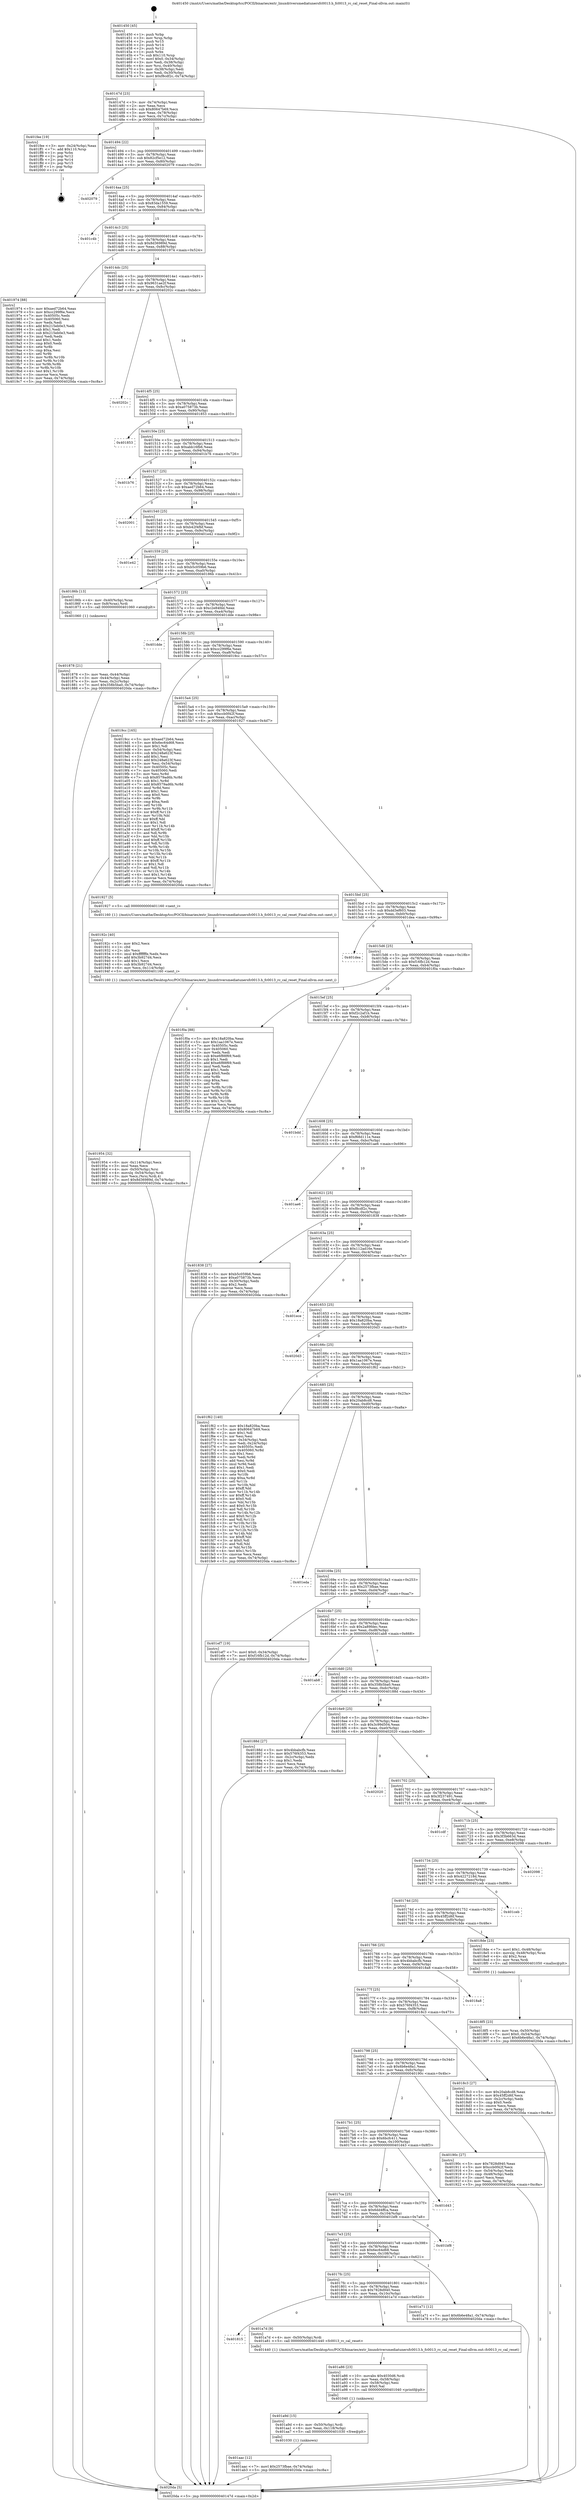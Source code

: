 digraph "0x401450" {
  label = "0x401450 (/mnt/c/Users/mathe/Desktop/tcc/POCII/binaries/extr_linuxdriversmediatunersfc0013.h_fc0013_rc_cal_reset_Final-ollvm.out::main(0))"
  labelloc = "t"
  node[shape=record]

  Entry [label="",width=0.3,height=0.3,shape=circle,fillcolor=black,style=filled]
  "0x40147d" [label="{
     0x40147d [23]\l
     | [instrs]\l
     &nbsp;&nbsp;0x40147d \<+3\>: mov -0x74(%rbp),%eax\l
     &nbsp;&nbsp;0x401480 \<+2\>: mov %eax,%ecx\l
     &nbsp;&nbsp;0x401482 \<+6\>: sub $0x80647b69,%ecx\l
     &nbsp;&nbsp;0x401488 \<+3\>: mov %eax,-0x78(%rbp)\l
     &nbsp;&nbsp;0x40148b \<+3\>: mov %ecx,-0x7c(%rbp)\l
     &nbsp;&nbsp;0x40148e \<+6\>: je 0000000000401fee \<main+0xb9e\>\l
  }"]
  "0x401fee" [label="{
     0x401fee [19]\l
     | [instrs]\l
     &nbsp;&nbsp;0x401fee \<+3\>: mov -0x24(%rbp),%eax\l
     &nbsp;&nbsp;0x401ff1 \<+7\>: add $0x110,%rsp\l
     &nbsp;&nbsp;0x401ff8 \<+1\>: pop %rbx\l
     &nbsp;&nbsp;0x401ff9 \<+2\>: pop %r12\l
     &nbsp;&nbsp;0x401ffb \<+2\>: pop %r14\l
     &nbsp;&nbsp;0x401ffd \<+2\>: pop %r15\l
     &nbsp;&nbsp;0x401fff \<+1\>: pop %rbp\l
     &nbsp;&nbsp;0x402000 \<+1\>: ret\l
  }"]
  "0x401494" [label="{
     0x401494 [22]\l
     | [instrs]\l
     &nbsp;&nbsp;0x401494 \<+5\>: jmp 0000000000401499 \<main+0x49\>\l
     &nbsp;&nbsp;0x401499 \<+3\>: mov -0x78(%rbp),%eax\l
     &nbsp;&nbsp;0x40149c \<+5\>: sub $0x82cf5e12,%eax\l
     &nbsp;&nbsp;0x4014a1 \<+3\>: mov %eax,-0x80(%rbp)\l
     &nbsp;&nbsp;0x4014a4 \<+6\>: je 0000000000402079 \<main+0xc29\>\l
  }"]
  Exit [label="",width=0.3,height=0.3,shape=circle,fillcolor=black,style=filled,peripheries=2]
  "0x402079" [label="{
     0x402079\l
  }", style=dashed]
  "0x4014aa" [label="{
     0x4014aa [25]\l
     | [instrs]\l
     &nbsp;&nbsp;0x4014aa \<+5\>: jmp 00000000004014af \<main+0x5f\>\l
     &nbsp;&nbsp;0x4014af \<+3\>: mov -0x78(%rbp),%eax\l
     &nbsp;&nbsp;0x4014b2 \<+5\>: sub $0x83da1559,%eax\l
     &nbsp;&nbsp;0x4014b7 \<+6\>: mov %eax,-0x84(%rbp)\l
     &nbsp;&nbsp;0x4014bd \<+6\>: je 0000000000401c4b \<main+0x7fb\>\l
  }"]
  "0x401aac" [label="{
     0x401aac [12]\l
     | [instrs]\l
     &nbsp;&nbsp;0x401aac \<+7\>: movl $0x2573fbae,-0x74(%rbp)\l
     &nbsp;&nbsp;0x401ab3 \<+5\>: jmp 00000000004020da \<main+0xc8a\>\l
  }"]
  "0x401c4b" [label="{
     0x401c4b\l
  }", style=dashed]
  "0x4014c3" [label="{
     0x4014c3 [25]\l
     | [instrs]\l
     &nbsp;&nbsp;0x4014c3 \<+5\>: jmp 00000000004014c8 \<main+0x78\>\l
     &nbsp;&nbsp;0x4014c8 \<+3\>: mov -0x78(%rbp),%eax\l
     &nbsp;&nbsp;0x4014cb \<+5\>: sub $0x8d36989d,%eax\l
     &nbsp;&nbsp;0x4014d0 \<+6\>: mov %eax,-0x88(%rbp)\l
     &nbsp;&nbsp;0x4014d6 \<+6\>: je 0000000000401974 \<main+0x524\>\l
  }"]
  "0x401a9d" [label="{
     0x401a9d [15]\l
     | [instrs]\l
     &nbsp;&nbsp;0x401a9d \<+4\>: mov -0x50(%rbp),%rdi\l
     &nbsp;&nbsp;0x401aa1 \<+6\>: mov %eax,-0x118(%rbp)\l
     &nbsp;&nbsp;0x401aa7 \<+5\>: call 0000000000401030 \<free@plt\>\l
     | [calls]\l
     &nbsp;&nbsp;0x401030 \{1\} (unknown)\l
  }"]
  "0x401974" [label="{
     0x401974 [88]\l
     | [instrs]\l
     &nbsp;&nbsp;0x401974 \<+5\>: mov $0xaed72b64,%eax\l
     &nbsp;&nbsp;0x401979 \<+5\>: mov $0xcc299f6e,%ecx\l
     &nbsp;&nbsp;0x40197e \<+7\>: mov 0x40505c,%edx\l
     &nbsp;&nbsp;0x401985 \<+7\>: mov 0x405060,%esi\l
     &nbsp;&nbsp;0x40198c \<+2\>: mov %edx,%edi\l
     &nbsp;&nbsp;0x40198e \<+6\>: add $0x215eb0e3,%edi\l
     &nbsp;&nbsp;0x401994 \<+3\>: sub $0x1,%edi\l
     &nbsp;&nbsp;0x401997 \<+6\>: sub $0x215eb0e3,%edi\l
     &nbsp;&nbsp;0x40199d \<+3\>: imul %edi,%edx\l
     &nbsp;&nbsp;0x4019a0 \<+3\>: and $0x1,%edx\l
     &nbsp;&nbsp;0x4019a3 \<+3\>: cmp $0x0,%edx\l
     &nbsp;&nbsp;0x4019a6 \<+4\>: sete %r8b\l
     &nbsp;&nbsp;0x4019aa \<+3\>: cmp $0xa,%esi\l
     &nbsp;&nbsp;0x4019ad \<+4\>: setl %r9b\l
     &nbsp;&nbsp;0x4019b1 \<+3\>: mov %r8b,%r10b\l
     &nbsp;&nbsp;0x4019b4 \<+3\>: and %r9b,%r10b\l
     &nbsp;&nbsp;0x4019b7 \<+3\>: xor %r9b,%r8b\l
     &nbsp;&nbsp;0x4019ba \<+3\>: or %r8b,%r10b\l
     &nbsp;&nbsp;0x4019bd \<+4\>: test $0x1,%r10b\l
     &nbsp;&nbsp;0x4019c1 \<+3\>: cmovne %ecx,%eax\l
     &nbsp;&nbsp;0x4019c4 \<+3\>: mov %eax,-0x74(%rbp)\l
     &nbsp;&nbsp;0x4019c7 \<+5\>: jmp 00000000004020da \<main+0xc8a\>\l
  }"]
  "0x4014dc" [label="{
     0x4014dc [25]\l
     | [instrs]\l
     &nbsp;&nbsp;0x4014dc \<+5\>: jmp 00000000004014e1 \<main+0x91\>\l
     &nbsp;&nbsp;0x4014e1 \<+3\>: mov -0x78(%rbp),%eax\l
     &nbsp;&nbsp;0x4014e4 \<+5\>: sub $0x9631ae2f,%eax\l
     &nbsp;&nbsp;0x4014e9 \<+6\>: mov %eax,-0x8c(%rbp)\l
     &nbsp;&nbsp;0x4014ef \<+6\>: je 000000000040202c \<main+0xbdc\>\l
  }"]
  "0x401a86" [label="{
     0x401a86 [23]\l
     | [instrs]\l
     &nbsp;&nbsp;0x401a86 \<+10\>: movabs $0x4030d6,%rdi\l
     &nbsp;&nbsp;0x401a90 \<+3\>: mov %eax,-0x58(%rbp)\l
     &nbsp;&nbsp;0x401a93 \<+3\>: mov -0x58(%rbp),%esi\l
     &nbsp;&nbsp;0x401a96 \<+2\>: mov $0x0,%al\l
     &nbsp;&nbsp;0x401a98 \<+5\>: call 0000000000401040 \<printf@plt\>\l
     | [calls]\l
     &nbsp;&nbsp;0x401040 \{1\} (unknown)\l
  }"]
  "0x40202c" [label="{
     0x40202c\l
  }", style=dashed]
  "0x4014f5" [label="{
     0x4014f5 [25]\l
     | [instrs]\l
     &nbsp;&nbsp;0x4014f5 \<+5\>: jmp 00000000004014fa \<main+0xaa\>\l
     &nbsp;&nbsp;0x4014fa \<+3\>: mov -0x78(%rbp),%eax\l
     &nbsp;&nbsp;0x4014fd \<+5\>: sub $0xa075873b,%eax\l
     &nbsp;&nbsp;0x401502 \<+6\>: mov %eax,-0x90(%rbp)\l
     &nbsp;&nbsp;0x401508 \<+6\>: je 0000000000401853 \<main+0x403\>\l
  }"]
  "0x401815" [label="{
     0x401815\l
  }", style=dashed]
  "0x401853" [label="{
     0x401853\l
  }", style=dashed]
  "0x40150e" [label="{
     0x40150e [25]\l
     | [instrs]\l
     &nbsp;&nbsp;0x40150e \<+5\>: jmp 0000000000401513 \<main+0xc3\>\l
     &nbsp;&nbsp;0x401513 \<+3\>: mov -0x78(%rbp),%eax\l
     &nbsp;&nbsp;0x401516 \<+5\>: sub $0xabb16fb6,%eax\l
     &nbsp;&nbsp;0x40151b \<+6\>: mov %eax,-0x94(%rbp)\l
     &nbsp;&nbsp;0x401521 \<+6\>: je 0000000000401b76 \<main+0x726\>\l
  }"]
  "0x401a7d" [label="{
     0x401a7d [9]\l
     | [instrs]\l
     &nbsp;&nbsp;0x401a7d \<+4\>: mov -0x50(%rbp),%rdi\l
     &nbsp;&nbsp;0x401a81 \<+5\>: call 0000000000401440 \<fc0013_rc_cal_reset\>\l
     | [calls]\l
     &nbsp;&nbsp;0x401440 \{1\} (/mnt/c/Users/mathe/Desktop/tcc/POCII/binaries/extr_linuxdriversmediatunersfc0013.h_fc0013_rc_cal_reset_Final-ollvm.out::fc0013_rc_cal_reset)\l
  }"]
  "0x401b76" [label="{
     0x401b76\l
  }", style=dashed]
  "0x401527" [label="{
     0x401527 [25]\l
     | [instrs]\l
     &nbsp;&nbsp;0x401527 \<+5\>: jmp 000000000040152c \<main+0xdc\>\l
     &nbsp;&nbsp;0x40152c \<+3\>: mov -0x78(%rbp),%eax\l
     &nbsp;&nbsp;0x40152f \<+5\>: sub $0xaed72b64,%eax\l
     &nbsp;&nbsp;0x401534 \<+6\>: mov %eax,-0x98(%rbp)\l
     &nbsp;&nbsp;0x40153a \<+6\>: je 0000000000402001 \<main+0xbb1\>\l
  }"]
  "0x4017fc" [label="{
     0x4017fc [25]\l
     | [instrs]\l
     &nbsp;&nbsp;0x4017fc \<+5\>: jmp 0000000000401801 \<main+0x3b1\>\l
     &nbsp;&nbsp;0x401801 \<+3\>: mov -0x78(%rbp),%eax\l
     &nbsp;&nbsp;0x401804 \<+5\>: sub $0x7828d940,%eax\l
     &nbsp;&nbsp;0x401809 \<+6\>: mov %eax,-0x10c(%rbp)\l
     &nbsp;&nbsp;0x40180f \<+6\>: je 0000000000401a7d \<main+0x62d\>\l
  }"]
  "0x402001" [label="{
     0x402001\l
  }", style=dashed]
  "0x401540" [label="{
     0x401540 [25]\l
     | [instrs]\l
     &nbsp;&nbsp;0x401540 \<+5\>: jmp 0000000000401545 \<main+0xf5\>\l
     &nbsp;&nbsp;0x401545 \<+3\>: mov -0x78(%rbp),%eax\l
     &nbsp;&nbsp;0x401548 \<+5\>: sub $0xb42f4fbf,%eax\l
     &nbsp;&nbsp;0x40154d \<+6\>: mov %eax,-0x9c(%rbp)\l
     &nbsp;&nbsp;0x401553 \<+6\>: je 0000000000401e42 \<main+0x9f2\>\l
  }"]
  "0x401a71" [label="{
     0x401a71 [12]\l
     | [instrs]\l
     &nbsp;&nbsp;0x401a71 \<+7\>: movl $0x6b6e48a1,-0x74(%rbp)\l
     &nbsp;&nbsp;0x401a78 \<+5\>: jmp 00000000004020da \<main+0xc8a\>\l
  }"]
  "0x401e42" [label="{
     0x401e42\l
  }", style=dashed]
  "0x401559" [label="{
     0x401559 [25]\l
     | [instrs]\l
     &nbsp;&nbsp;0x401559 \<+5\>: jmp 000000000040155e \<main+0x10e\>\l
     &nbsp;&nbsp;0x40155e \<+3\>: mov -0x78(%rbp),%eax\l
     &nbsp;&nbsp;0x401561 \<+5\>: sub $0xb5c059b6,%eax\l
     &nbsp;&nbsp;0x401566 \<+6\>: mov %eax,-0xa0(%rbp)\l
     &nbsp;&nbsp;0x40156c \<+6\>: je 000000000040186b \<main+0x41b\>\l
  }"]
  "0x4017e3" [label="{
     0x4017e3 [25]\l
     | [instrs]\l
     &nbsp;&nbsp;0x4017e3 \<+5\>: jmp 00000000004017e8 \<main+0x398\>\l
     &nbsp;&nbsp;0x4017e8 \<+3\>: mov -0x78(%rbp),%eax\l
     &nbsp;&nbsp;0x4017eb \<+5\>: sub $0x6ec64d68,%eax\l
     &nbsp;&nbsp;0x4017f0 \<+6\>: mov %eax,-0x108(%rbp)\l
     &nbsp;&nbsp;0x4017f6 \<+6\>: je 0000000000401a71 \<main+0x621\>\l
  }"]
  "0x40186b" [label="{
     0x40186b [13]\l
     | [instrs]\l
     &nbsp;&nbsp;0x40186b \<+4\>: mov -0x40(%rbp),%rax\l
     &nbsp;&nbsp;0x40186f \<+4\>: mov 0x8(%rax),%rdi\l
     &nbsp;&nbsp;0x401873 \<+5\>: call 0000000000401060 \<atoi@plt\>\l
     | [calls]\l
     &nbsp;&nbsp;0x401060 \{1\} (unknown)\l
  }"]
  "0x401572" [label="{
     0x401572 [25]\l
     | [instrs]\l
     &nbsp;&nbsp;0x401572 \<+5\>: jmp 0000000000401577 \<main+0x127\>\l
     &nbsp;&nbsp;0x401577 \<+3\>: mov -0x78(%rbp),%eax\l
     &nbsp;&nbsp;0x40157a \<+5\>: sub $0xc2e84fdd,%eax\l
     &nbsp;&nbsp;0x40157f \<+6\>: mov %eax,-0xa4(%rbp)\l
     &nbsp;&nbsp;0x401585 \<+6\>: je 0000000000401dde \<main+0x98e\>\l
  }"]
  "0x401bf8" [label="{
     0x401bf8\l
  }", style=dashed]
  "0x401dde" [label="{
     0x401dde\l
  }", style=dashed]
  "0x40158b" [label="{
     0x40158b [25]\l
     | [instrs]\l
     &nbsp;&nbsp;0x40158b \<+5\>: jmp 0000000000401590 \<main+0x140\>\l
     &nbsp;&nbsp;0x401590 \<+3\>: mov -0x78(%rbp),%eax\l
     &nbsp;&nbsp;0x401593 \<+5\>: sub $0xcc299f6e,%eax\l
     &nbsp;&nbsp;0x401598 \<+6\>: mov %eax,-0xa8(%rbp)\l
     &nbsp;&nbsp;0x40159e \<+6\>: je 00000000004019cc \<main+0x57c\>\l
  }"]
  "0x4017ca" [label="{
     0x4017ca [25]\l
     | [instrs]\l
     &nbsp;&nbsp;0x4017ca \<+5\>: jmp 00000000004017cf \<main+0x37f\>\l
     &nbsp;&nbsp;0x4017cf \<+3\>: mov -0x78(%rbp),%eax\l
     &nbsp;&nbsp;0x4017d2 \<+5\>: sub $0x6dd4ffca,%eax\l
     &nbsp;&nbsp;0x4017d7 \<+6\>: mov %eax,-0x104(%rbp)\l
     &nbsp;&nbsp;0x4017dd \<+6\>: je 0000000000401bf8 \<main+0x7a8\>\l
  }"]
  "0x4019cc" [label="{
     0x4019cc [165]\l
     | [instrs]\l
     &nbsp;&nbsp;0x4019cc \<+5\>: mov $0xaed72b64,%eax\l
     &nbsp;&nbsp;0x4019d1 \<+5\>: mov $0x6ec64d68,%ecx\l
     &nbsp;&nbsp;0x4019d6 \<+2\>: mov $0x1,%dl\l
     &nbsp;&nbsp;0x4019d8 \<+3\>: mov -0x54(%rbp),%esi\l
     &nbsp;&nbsp;0x4019db \<+6\>: sub $0x248a623f,%esi\l
     &nbsp;&nbsp;0x4019e1 \<+3\>: add $0x1,%esi\l
     &nbsp;&nbsp;0x4019e4 \<+6\>: add $0x248a623f,%esi\l
     &nbsp;&nbsp;0x4019ea \<+3\>: mov %esi,-0x54(%rbp)\l
     &nbsp;&nbsp;0x4019ed \<+7\>: mov 0x40505c,%esi\l
     &nbsp;&nbsp;0x4019f4 \<+7\>: mov 0x405060,%edi\l
     &nbsp;&nbsp;0x4019fb \<+3\>: mov %esi,%r8d\l
     &nbsp;&nbsp;0x4019fe \<+7\>: sub $0x8579ad6b,%r8d\l
     &nbsp;&nbsp;0x401a05 \<+4\>: sub $0x1,%r8d\l
     &nbsp;&nbsp;0x401a09 \<+7\>: add $0x8579ad6b,%r8d\l
     &nbsp;&nbsp;0x401a10 \<+4\>: imul %r8d,%esi\l
     &nbsp;&nbsp;0x401a14 \<+3\>: and $0x1,%esi\l
     &nbsp;&nbsp;0x401a17 \<+3\>: cmp $0x0,%esi\l
     &nbsp;&nbsp;0x401a1a \<+4\>: sete %r9b\l
     &nbsp;&nbsp;0x401a1e \<+3\>: cmp $0xa,%edi\l
     &nbsp;&nbsp;0x401a21 \<+4\>: setl %r10b\l
     &nbsp;&nbsp;0x401a25 \<+3\>: mov %r9b,%r11b\l
     &nbsp;&nbsp;0x401a28 \<+4\>: xor $0xff,%r11b\l
     &nbsp;&nbsp;0x401a2c \<+3\>: mov %r10b,%bl\l
     &nbsp;&nbsp;0x401a2f \<+3\>: xor $0xff,%bl\l
     &nbsp;&nbsp;0x401a32 \<+3\>: xor $0x1,%dl\l
     &nbsp;&nbsp;0x401a35 \<+3\>: mov %r11b,%r14b\l
     &nbsp;&nbsp;0x401a38 \<+4\>: and $0xff,%r14b\l
     &nbsp;&nbsp;0x401a3c \<+3\>: and %dl,%r9b\l
     &nbsp;&nbsp;0x401a3f \<+3\>: mov %bl,%r15b\l
     &nbsp;&nbsp;0x401a42 \<+4\>: and $0xff,%r15b\l
     &nbsp;&nbsp;0x401a46 \<+3\>: and %dl,%r10b\l
     &nbsp;&nbsp;0x401a49 \<+3\>: or %r9b,%r14b\l
     &nbsp;&nbsp;0x401a4c \<+3\>: or %r10b,%r15b\l
     &nbsp;&nbsp;0x401a4f \<+3\>: xor %r15b,%r14b\l
     &nbsp;&nbsp;0x401a52 \<+3\>: or %bl,%r11b\l
     &nbsp;&nbsp;0x401a55 \<+4\>: xor $0xff,%r11b\l
     &nbsp;&nbsp;0x401a59 \<+3\>: or $0x1,%dl\l
     &nbsp;&nbsp;0x401a5c \<+3\>: and %dl,%r11b\l
     &nbsp;&nbsp;0x401a5f \<+3\>: or %r11b,%r14b\l
     &nbsp;&nbsp;0x401a62 \<+4\>: test $0x1,%r14b\l
     &nbsp;&nbsp;0x401a66 \<+3\>: cmovne %ecx,%eax\l
     &nbsp;&nbsp;0x401a69 \<+3\>: mov %eax,-0x74(%rbp)\l
     &nbsp;&nbsp;0x401a6c \<+5\>: jmp 00000000004020da \<main+0xc8a\>\l
  }"]
  "0x4015a4" [label="{
     0x4015a4 [25]\l
     | [instrs]\l
     &nbsp;&nbsp;0x4015a4 \<+5\>: jmp 00000000004015a9 \<main+0x159\>\l
     &nbsp;&nbsp;0x4015a9 \<+3\>: mov -0x78(%rbp),%eax\l
     &nbsp;&nbsp;0x4015ac \<+5\>: sub $0xccb0f42f,%eax\l
     &nbsp;&nbsp;0x4015b1 \<+6\>: mov %eax,-0xac(%rbp)\l
     &nbsp;&nbsp;0x4015b7 \<+6\>: je 0000000000401927 \<main+0x4d7\>\l
  }"]
  "0x401d43" [label="{
     0x401d43\l
  }", style=dashed]
  "0x401927" [label="{
     0x401927 [5]\l
     | [instrs]\l
     &nbsp;&nbsp;0x401927 \<+5\>: call 0000000000401160 \<next_i\>\l
     | [calls]\l
     &nbsp;&nbsp;0x401160 \{1\} (/mnt/c/Users/mathe/Desktop/tcc/POCII/binaries/extr_linuxdriversmediatunersfc0013.h_fc0013_rc_cal_reset_Final-ollvm.out::next_i)\l
  }"]
  "0x4015bd" [label="{
     0x4015bd [25]\l
     | [instrs]\l
     &nbsp;&nbsp;0x4015bd \<+5\>: jmp 00000000004015c2 \<main+0x172\>\l
     &nbsp;&nbsp;0x4015c2 \<+3\>: mov -0x78(%rbp),%eax\l
     &nbsp;&nbsp;0x4015c5 \<+5\>: sub $0xdd3ef603,%eax\l
     &nbsp;&nbsp;0x4015ca \<+6\>: mov %eax,-0xb0(%rbp)\l
     &nbsp;&nbsp;0x4015d0 \<+6\>: je 0000000000401dea \<main+0x99a\>\l
  }"]
  "0x401954" [label="{
     0x401954 [32]\l
     | [instrs]\l
     &nbsp;&nbsp;0x401954 \<+6\>: mov -0x114(%rbp),%ecx\l
     &nbsp;&nbsp;0x40195a \<+3\>: imul %eax,%ecx\l
     &nbsp;&nbsp;0x40195d \<+4\>: mov -0x50(%rbp),%rsi\l
     &nbsp;&nbsp;0x401961 \<+4\>: movslq -0x54(%rbp),%rdi\l
     &nbsp;&nbsp;0x401965 \<+3\>: mov %ecx,(%rsi,%rdi,4)\l
     &nbsp;&nbsp;0x401968 \<+7\>: movl $0x8d36989d,-0x74(%rbp)\l
     &nbsp;&nbsp;0x40196f \<+5\>: jmp 00000000004020da \<main+0xc8a\>\l
  }"]
  "0x401dea" [label="{
     0x401dea\l
  }", style=dashed]
  "0x4015d6" [label="{
     0x4015d6 [25]\l
     | [instrs]\l
     &nbsp;&nbsp;0x4015d6 \<+5\>: jmp 00000000004015db \<main+0x18b\>\l
     &nbsp;&nbsp;0x4015db \<+3\>: mov -0x78(%rbp),%eax\l
     &nbsp;&nbsp;0x4015de \<+5\>: sub $0xf16fb12d,%eax\l
     &nbsp;&nbsp;0x4015e3 \<+6\>: mov %eax,-0xb4(%rbp)\l
     &nbsp;&nbsp;0x4015e9 \<+6\>: je 0000000000401f0a \<main+0xaba\>\l
  }"]
  "0x40192c" [label="{
     0x40192c [40]\l
     | [instrs]\l
     &nbsp;&nbsp;0x40192c \<+5\>: mov $0x2,%ecx\l
     &nbsp;&nbsp;0x401931 \<+1\>: cltd\l
     &nbsp;&nbsp;0x401932 \<+2\>: idiv %ecx\l
     &nbsp;&nbsp;0x401934 \<+6\>: imul $0xfffffffe,%edx,%ecx\l
     &nbsp;&nbsp;0x40193a \<+6\>: add $0x3b927d4,%ecx\l
     &nbsp;&nbsp;0x401940 \<+3\>: add $0x1,%ecx\l
     &nbsp;&nbsp;0x401943 \<+6\>: sub $0x3b927d4,%ecx\l
     &nbsp;&nbsp;0x401949 \<+6\>: mov %ecx,-0x114(%rbp)\l
     &nbsp;&nbsp;0x40194f \<+5\>: call 0000000000401160 \<next_i\>\l
     | [calls]\l
     &nbsp;&nbsp;0x401160 \{1\} (/mnt/c/Users/mathe/Desktop/tcc/POCII/binaries/extr_linuxdriversmediatunersfc0013.h_fc0013_rc_cal_reset_Final-ollvm.out::next_i)\l
  }"]
  "0x401f0a" [label="{
     0x401f0a [88]\l
     | [instrs]\l
     &nbsp;&nbsp;0x401f0a \<+5\>: mov $0x18a820ba,%eax\l
     &nbsp;&nbsp;0x401f0f \<+5\>: mov $0x1aa1067e,%ecx\l
     &nbsp;&nbsp;0x401f14 \<+7\>: mov 0x40505c,%edx\l
     &nbsp;&nbsp;0x401f1b \<+7\>: mov 0x405060,%esi\l
     &nbsp;&nbsp;0x401f22 \<+2\>: mov %edx,%edi\l
     &nbsp;&nbsp;0x401f24 \<+6\>: sub $0xe6f88f69,%edi\l
     &nbsp;&nbsp;0x401f2a \<+3\>: sub $0x1,%edi\l
     &nbsp;&nbsp;0x401f2d \<+6\>: add $0xe6f88f69,%edi\l
     &nbsp;&nbsp;0x401f33 \<+3\>: imul %edi,%edx\l
     &nbsp;&nbsp;0x401f36 \<+3\>: and $0x1,%edx\l
     &nbsp;&nbsp;0x401f39 \<+3\>: cmp $0x0,%edx\l
     &nbsp;&nbsp;0x401f3c \<+4\>: sete %r8b\l
     &nbsp;&nbsp;0x401f40 \<+3\>: cmp $0xa,%esi\l
     &nbsp;&nbsp;0x401f43 \<+4\>: setl %r9b\l
     &nbsp;&nbsp;0x401f47 \<+3\>: mov %r8b,%r10b\l
     &nbsp;&nbsp;0x401f4a \<+3\>: and %r9b,%r10b\l
     &nbsp;&nbsp;0x401f4d \<+3\>: xor %r9b,%r8b\l
     &nbsp;&nbsp;0x401f50 \<+3\>: or %r8b,%r10b\l
     &nbsp;&nbsp;0x401f53 \<+4\>: test $0x1,%r10b\l
     &nbsp;&nbsp;0x401f57 \<+3\>: cmovne %ecx,%eax\l
     &nbsp;&nbsp;0x401f5a \<+3\>: mov %eax,-0x74(%rbp)\l
     &nbsp;&nbsp;0x401f5d \<+5\>: jmp 00000000004020da \<main+0xc8a\>\l
  }"]
  "0x4015ef" [label="{
     0x4015ef [25]\l
     | [instrs]\l
     &nbsp;&nbsp;0x4015ef \<+5\>: jmp 00000000004015f4 \<main+0x1a4\>\l
     &nbsp;&nbsp;0x4015f4 \<+3\>: mov -0x78(%rbp),%eax\l
     &nbsp;&nbsp;0x4015f7 \<+5\>: sub $0xf2c2af1b,%eax\l
     &nbsp;&nbsp;0x4015fc \<+6\>: mov %eax,-0xb8(%rbp)\l
     &nbsp;&nbsp;0x401602 \<+6\>: je 0000000000401bdd \<main+0x78d\>\l
  }"]
  "0x4017b1" [label="{
     0x4017b1 [25]\l
     | [instrs]\l
     &nbsp;&nbsp;0x4017b1 \<+5\>: jmp 00000000004017b6 \<main+0x366\>\l
     &nbsp;&nbsp;0x4017b6 \<+3\>: mov -0x78(%rbp),%eax\l
     &nbsp;&nbsp;0x4017b9 \<+5\>: sub $0x6bcfc411,%eax\l
     &nbsp;&nbsp;0x4017be \<+6\>: mov %eax,-0x100(%rbp)\l
     &nbsp;&nbsp;0x4017c4 \<+6\>: je 0000000000401d43 \<main+0x8f3\>\l
  }"]
  "0x401bdd" [label="{
     0x401bdd\l
  }", style=dashed]
  "0x401608" [label="{
     0x401608 [25]\l
     | [instrs]\l
     &nbsp;&nbsp;0x401608 \<+5\>: jmp 000000000040160d \<main+0x1bd\>\l
     &nbsp;&nbsp;0x40160d \<+3\>: mov -0x78(%rbp),%eax\l
     &nbsp;&nbsp;0x401610 \<+5\>: sub $0xf68d111e,%eax\l
     &nbsp;&nbsp;0x401615 \<+6\>: mov %eax,-0xbc(%rbp)\l
     &nbsp;&nbsp;0x40161b \<+6\>: je 0000000000401ae6 \<main+0x696\>\l
  }"]
  "0x40190c" [label="{
     0x40190c [27]\l
     | [instrs]\l
     &nbsp;&nbsp;0x40190c \<+5\>: mov $0x7828d940,%eax\l
     &nbsp;&nbsp;0x401911 \<+5\>: mov $0xccb0f42f,%ecx\l
     &nbsp;&nbsp;0x401916 \<+3\>: mov -0x54(%rbp),%edx\l
     &nbsp;&nbsp;0x401919 \<+3\>: cmp -0x48(%rbp),%edx\l
     &nbsp;&nbsp;0x40191c \<+3\>: cmovl %ecx,%eax\l
     &nbsp;&nbsp;0x40191f \<+3\>: mov %eax,-0x74(%rbp)\l
     &nbsp;&nbsp;0x401922 \<+5\>: jmp 00000000004020da \<main+0xc8a\>\l
  }"]
  "0x401ae6" [label="{
     0x401ae6\l
  }", style=dashed]
  "0x401621" [label="{
     0x401621 [25]\l
     | [instrs]\l
     &nbsp;&nbsp;0x401621 \<+5\>: jmp 0000000000401626 \<main+0x1d6\>\l
     &nbsp;&nbsp;0x401626 \<+3\>: mov -0x78(%rbp),%eax\l
     &nbsp;&nbsp;0x401629 \<+5\>: sub $0xf8cdf2c,%eax\l
     &nbsp;&nbsp;0x40162e \<+6\>: mov %eax,-0xc0(%rbp)\l
     &nbsp;&nbsp;0x401634 \<+6\>: je 0000000000401838 \<main+0x3e8\>\l
  }"]
  "0x4018f5" [label="{
     0x4018f5 [23]\l
     | [instrs]\l
     &nbsp;&nbsp;0x4018f5 \<+4\>: mov %rax,-0x50(%rbp)\l
     &nbsp;&nbsp;0x4018f9 \<+7\>: movl $0x0,-0x54(%rbp)\l
     &nbsp;&nbsp;0x401900 \<+7\>: movl $0x6b6e48a1,-0x74(%rbp)\l
     &nbsp;&nbsp;0x401907 \<+5\>: jmp 00000000004020da \<main+0xc8a\>\l
  }"]
  "0x401838" [label="{
     0x401838 [27]\l
     | [instrs]\l
     &nbsp;&nbsp;0x401838 \<+5\>: mov $0xb5c059b6,%eax\l
     &nbsp;&nbsp;0x40183d \<+5\>: mov $0xa075873b,%ecx\l
     &nbsp;&nbsp;0x401842 \<+3\>: mov -0x30(%rbp),%edx\l
     &nbsp;&nbsp;0x401845 \<+3\>: cmp $0x2,%edx\l
     &nbsp;&nbsp;0x401848 \<+3\>: cmovne %ecx,%eax\l
     &nbsp;&nbsp;0x40184b \<+3\>: mov %eax,-0x74(%rbp)\l
     &nbsp;&nbsp;0x40184e \<+5\>: jmp 00000000004020da \<main+0xc8a\>\l
  }"]
  "0x40163a" [label="{
     0x40163a [25]\l
     | [instrs]\l
     &nbsp;&nbsp;0x40163a \<+5\>: jmp 000000000040163f \<main+0x1ef\>\l
     &nbsp;&nbsp;0x40163f \<+3\>: mov -0x78(%rbp),%eax\l
     &nbsp;&nbsp;0x401642 \<+5\>: sub $0x112ad16e,%eax\l
     &nbsp;&nbsp;0x401647 \<+6\>: mov %eax,-0xc4(%rbp)\l
     &nbsp;&nbsp;0x40164d \<+6\>: je 0000000000401ece \<main+0xa7e\>\l
  }"]
  "0x4020da" [label="{
     0x4020da [5]\l
     | [instrs]\l
     &nbsp;&nbsp;0x4020da \<+5\>: jmp 000000000040147d \<main+0x2d\>\l
  }"]
  "0x401450" [label="{
     0x401450 [45]\l
     | [instrs]\l
     &nbsp;&nbsp;0x401450 \<+1\>: push %rbp\l
     &nbsp;&nbsp;0x401451 \<+3\>: mov %rsp,%rbp\l
     &nbsp;&nbsp;0x401454 \<+2\>: push %r15\l
     &nbsp;&nbsp;0x401456 \<+2\>: push %r14\l
     &nbsp;&nbsp;0x401458 \<+2\>: push %r12\l
     &nbsp;&nbsp;0x40145a \<+1\>: push %rbx\l
     &nbsp;&nbsp;0x40145b \<+7\>: sub $0x110,%rsp\l
     &nbsp;&nbsp;0x401462 \<+7\>: movl $0x0,-0x34(%rbp)\l
     &nbsp;&nbsp;0x401469 \<+3\>: mov %edi,-0x38(%rbp)\l
     &nbsp;&nbsp;0x40146c \<+4\>: mov %rsi,-0x40(%rbp)\l
     &nbsp;&nbsp;0x401470 \<+3\>: mov -0x38(%rbp),%edi\l
     &nbsp;&nbsp;0x401473 \<+3\>: mov %edi,-0x30(%rbp)\l
     &nbsp;&nbsp;0x401476 \<+7\>: movl $0xf8cdf2c,-0x74(%rbp)\l
  }"]
  "0x401878" [label="{
     0x401878 [21]\l
     | [instrs]\l
     &nbsp;&nbsp;0x401878 \<+3\>: mov %eax,-0x44(%rbp)\l
     &nbsp;&nbsp;0x40187b \<+3\>: mov -0x44(%rbp),%eax\l
     &nbsp;&nbsp;0x40187e \<+3\>: mov %eax,-0x2c(%rbp)\l
     &nbsp;&nbsp;0x401881 \<+7\>: movl $0x358b5ba0,-0x74(%rbp)\l
     &nbsp;&nbsp;0x401888 \<+5\>: jmp 00000000004020da \<main+0xc8a\>\l
  }"]
  "0x401798" [label="{
     0x401798 [25]\l
     | [instrs]\l
     &nbsp;&nbsp;0x401798 \<+5\>: jmp 000000000040179d \<main+0x34d\>\l
     &nbsp;&nbsp;0x40179d \<+3\>: mov -0x78(%rbp),%eax\l
     &nbsp;&nbsp;0x4017a0 \<+5\>: sub $0x6b6e48a1,%eax\l
     &nbsp;&nbsp;0x4017a5 \<+6\>: mov %eax,-0xfc(%rbp)\l
     &nbsp;&nbsp;0x4017ab \<+6\>: je 000000000040190c \<main+0x4bc\>\l
  }"]
  "0x401ece" [label="{
     0x401ece\l
  }", style=dashed]
  "0x401653" [label="{
     0x401653 [25]\l
     | [instrs]\l
     &nbsp;&nbsp;0x401653 \<+5\>: jmp 0000000000401658 \<main+0x208\>\l
     &nbsp;&nbsp;0x401658 \<+3\>: mov -0x78(%rbp),%eax\l
     &nbsp;&nbsp;0x40165b \<+5\>: sub $0x18a820ba,%eax\l
     &nbsp;&nbsp;0x401660 \<+6\>: mov %eax,-0xc8(%rbp)\l
     &nbsp;&nbsp;0x401666 \<+6\>: je 00000000004020d3 \<main+0xc83\>\l
  }"]
  "0x4018c3" [label="{
     0x4018c3 [27]\l
     | [instrs]\l
     &nbsp;&nbsp;0x4018c3 \<+5\>: mov $0x20ab8cd8,%eax\l
     &nbsp;&nbsp;0x4018c8 \<+5\>: mov $0x45ff2d6f,%ecx\l
     &nbsp;&nbsp;0x4018cd \<+3\>: mov -0x2c(%rbp),%edx\l
     &nbsp;&nbsp;0x4018d0 \<+3\>: cmp $0x0,%edx\l
     &nbsp;&nbsp;0x4018d3 \<+3\>: cmove %ecx,%eax\l
     &nbsp;&nbsp;0x4018d6 \<+3\>: mov %eax,-0x74(%rbp)\l
     &nbsp;&nbsp;0x4018d9 \<+5\>: jmp 00000000004020da \<main+0xc8a\>\l
  }"]
  "0x4020d3" [label="{
     0x4020d3\l
  }", style=dashed]
  "0x40166c" [label="{
     0x40166c [25]\l
     | [instrs]\l
     &nbsp;&nbsp;0x40166c \<+5\>: jmp 0000000000401671 \<main+0x221\>\l
     &nbsp;&nbsp;0x401671 \<+3\>: mov -0x78(%rbp),%eax\l
     &nbsp;&nbsp;0x401674 \<+5\>: sub $0x1aa1067e,%eax\l
     &nbsp;&nbsp;0x401679 \<+6\>: mov %eax,-0xcc(%rbp)\l
     &nbsp;&nbsp;0x40167f \<+6\>: je 0000000000401f62 \<main+0xb12\>\l
  }"]
  "0x40177f" [label="{
     0x40177f [25]\l
     | [instrs]\l
     &nbsp;&nbsp;0x40177f \<+5\>: jmp 0000000000401784 \<main+0x334\>\l
     &nbsp;&nbsp;0x401784 \<+3\>: mov -0x78(%rbp),%eax\l
     &nbsp;&nbsp;0x401787 \<+5\>: sub $0x576f4353,%eax\l
     &nbsp;&nbsp;0x40178c \<+6\>: mov %eax,-0xf8(%rbp)\l
     &nbsp;&nbsp;0x401792 \<+6\>: je 00000000004018c3 \<main+0x473\>\l
  }"]
  "0x401f62" [label="{
     0x401f62 [140]\l
     | [instrs]\l
     &nbsp;&nbsp;0x401f62 \<+5\>: mov $0x18a820ba,%eax\l
     &nbsp;&nbsp;0x401f67 \<+5\>: mov $0x80647b69,%ecx\l
     &nbsp;&nbsp;0x401f6c \<+2\>: mov $0x1,%dl\l
     &nbsp;&nbsp;0x401f6e \<+2\>: xor %esi,%esi\l
     &nbsp;&nbsp;0x401f70 \<+3\>: mov -0x34(%rbp),%edi\l
     &nbsp;&nbsp;0x401f73 \<+3\>: mov %edi,-0x24(%rbp)\l
     &nbsp;&nbsp;0x401f76 \<+7\>: mov 0x40505c,%edi\l
     &nbsp;&nbsp;0x401f7d \<+8\>: mov 0x405060,%r8d\l
     &nbsp;&nbsp;0x401f85 \<+3\>: sub $0x1,%esi\l
     &nbsp;&nbsp;0x401f88 \<+3\>: mov %edi,%r9d\l
     &nbsp;&nbsp;0x401f8b \<+3\>: add %esi,%r9d\l
     &nbsp;&nbsp;0x401f8e \<+4\>: imul %r9d,%edi\l
     &nbsp;&nbsp;0x401f92 \<+3\>: and $0x1,%edi\l
     &nbsp;&nbsp;0x401f95 \<+3\>: cmp $0x0,%edi\l
     &nbsp;&nbsp;0x401f98 \<+4\>: sete %r10b\l
     &nbsp;&nbsp;0x401f9c \<+4\>: cmp $0xa,%r8d\l
     &nbsp;&nbsp;0x401fa0 \<+4\>: setl %r11b\l
     &nbsp;&nbsp;0x401fa4 \<+3\>: mov %r10b,%bl\l
     &nbsp;&nbsp;0x401fa7 \<+3\>: xor $0xff,%bl\l
     &nbsp;&nbsp;0x401faa \<+3\>: mov %r11b,%r14b\l
     &nbsp;&nbsp;0x401fad \<+4\>: xor $0xff,%r14b\l
     &nbsp;&nbsp;0x401fb1 \<+3\>: xor $0x0,%dl\l
     &nbsp;&nbsp;0x401fb4 \<+3\>: mov %bl,%r15b\l
     &nbsp;&nbsp;0x401fb7 \<+4\>: and $0x0,%r15b\l
     &nbsp;&nbsp;0x401fbb \<+3\>: and %dl,%r10b\l
     &nbsp;&nbsp;0x401fbe \<+3\>: mov %r14b,%r12b\l
     &nbsp;&nbsp;0x401fc1 \<+4\>: and $0x0,%r12b\l
     &nbsp;&nbsp;0x401fc5 \<+3\>: and %dl,%r11b\l
     &nbsp;&nbsp;0x401fc8 \<+3\>: or %r10b,%r15b\l
     &nbsp;&nbsp;0x401fcb \<+3\>: or %r11b,%r12b\l
     &nbsp;&nbsp;0x401fce \<+3\>: xor %r12b,%r15b\l
     &nbsp;&nbsp;0x401fd1 \<+3\>: or %r14b,%bl\l
     &nbsp;&nbsp;0x401fd4 \<+3\>: xor $0xff,%bl\l
     &nbsp;&nbsp;0x401fd7 \<+3\>: or $0x0,%dl\l
     &nbsp;&nbsp;0x401fda \<+2\>: and %dl,%bl\l
     &nbsp;&nbsp;0x401fdc \<+3\>: or %bl,%r15b\l
     &nbsp;&nbsp;0x401fdf \<+4\>: test $0x1,%r15b\l
     &nbsp;&nbsp;0x401fe3 \<+3\>: cmovne %ecx,%eax\l
     &nbsp;&nbsp;0x401fe6 \<+3\>: mov %eax,-0x74(%rbp)\l
     &nbsp;&nbsp;0x401fe9 \<+5\>: jmp 00000000004020da \<main+0xc8a\>\l
  }"]
  "0x401685" [label="{
     0x401685 [25]\l
     | [instrs]\l
     &nbsp;&nbsp;0x401685 \<+5\>: jmp 000000000040168a \<main+0x23a\>\l
     &nbsp;&nbsp;0x40168a \<+3\>: mov -0x78(%rbp),%eax\l
     &nbsp;&nbsp;0x40168d \<+5\>: sub $0x20ab8cd8,%eax\l
     &nbsp;&nbsp;0x401692 \<+6\>: mov %eax,-0xd0(%rbp)\l
     &nbsp;&nbsp;0x401698 \<+6\>: je 0000000000401eda \<main+0xa8a\>\l
  }"]
  "0x4018a8" [label="{
     0x4018a8\l
  }", style=dashed]
  "0x401eda" [label="{
     0x401eda\l
  }", style=dashed]
  "0x40169e" [label="{
     0x40169e [25]\l
     | [instrs]\l
     &nbsp;&nbsp;0x40169e \<+5\>: jmp 00000000004016a3 \<main+0x253\>\l
     &nbsp;&nbsp;0x4016a3 \<+3\>: mov -0x78(%rbp),%eax\l
     &nbsp;&nbsp;0x4016a6 \<+5\>: sub $0x2573fbae,%eax\l
     &nbsp;&nbsp;0x4016ab \<+6\>: mov %eax,-0xd4(%rbp)\l
     &nbsp;&nbsp;0x4016b1 \<+6\>: je 0000000000401ef7 \<main+0xaa7\>\l
  }"]
  "0x401766" [label="{
     0x401766 [25]\l
     | [instrs]\l
     &nbsp;&nbsp;0x401766 \<+5\>: jmp 000000000040176b \<main+0x31b\>\l
     &nbsp;&nbsp;0x40176b \<+3\>: mov -0x78(%rbp),%eax\l
     &nbsp;&nbsp;0x40176e \<+5\>: sub $0x4bbabcfb,%eax\l
     &nbsp;&nbsp;0x401773 \<+6\>: mov %eax,-0xf4(%rbp)\l
     &nbsp;&nbsp;0x401779 \<+6\>: je 00000000004018a8 \<main+0x458\>\l
  }"]
  "0x401ef7" [label="{
     0x401ef7 [19]\l
     | [instrs]\l
     &nbsp;&nbsp;0x401ef7 \<+7\>: movl $0x0,-0x34(%rbp)\l
     &nbsp;&nbsp;0x401efe \<+7\>: movl $0xf16fb12d,-0x74(%rbp)\l
     &nbsp;&nbsp;0x401f05 \<+5\>: jmp 00000000004020da \<main+0xc8a\>\l
  }"]
  "0x4016b7" [label="{
     0x4016b7 [25]\l
     | [instrs]\l
     &nbsp;&nbsp;0x4016b7 \<+5\>: jmp 00000000004016bc \<main+0x26c\>\l
     &nbsp;&nbsp;0x4016bc \<+3\>: mov -0x78(%rbp),%eax\l
     &nbsp;&nbsp;0x4016bf \<+5\>: sub $0x2a89fdec,%eax\l
     &nbsp;&nbsp;0x4016c4 \<+6\>: mov %eax,-0xd8(%rbp)\l
     &nbsp;&nbsp;0x4016ca \<+6\>: je 0000000000401ab8 \<main+0x668\>\l
  }"]
  "0x4018de" [label="{
     0x4018de [23]\l
     | [instrs]\l
     &nbsp;&nbsp;0x4018de \<+7\>: movl $0x1,-0x48(%rbp)\l
     &nbsp;&nbsp;0x4018e5 \<+4\>: movslq -0x48(%rbp),%rax\l
     &nbsp;&nbsp;0x4018e9 \<+4\>: shl $0x2,%rax\l
     &nbsp;&nbsp;0x4018ed \<+3\>: mov %rax,%rdi\l
     &nbsp;&nbsp;0x4018f0 \<+5\>: call 0000000000401050 \<malloc@plt\>\l
     | [calls]\l
     &nbsp;&nbsp;0x401050 \{1\} (unknown)\l
  }"]
  "0x401ab8" [label="{
     0x401ab8\l
  }", style=dashed]
  "0x4016d0" [label="{
     0x4016d0 [25]\l
     | [instrs]\l
     &nbsp;&nbsp;0x4016d0 \<+5\>: jmp 00000000004016d5 \<main+0x285\>\l
     &nbsp;&nbsp;0x4016d5 \<+3\>: mov -0x78(%rbp),%eax\l
     &nbsp;&nbsp;0x4016d8 \<+5\>: sub $0x358b5ba0,%eax\l
     &nbsp;&nbsp;0x4016dd \<+6\>: mov %eax,-0xdc(%rbp)\l
     &nbsp;&nbsp;0x4016e3 \<+6\>: je 000000000040188d \<main+0x43d\>\l
  }"]
  "0x40174d" [label="{
     0x40174d [25]\l
     | [instrs]\l
     &nbsp;&nbsp;0x40174d \<+5\>: jmp 0000000000401752 \<main+0x302\>\l
     &nbsp;&nbsp;0x401752 \<+3\>: mov -0x78(%rbp),%eax\l
     &nbsp;&nbsp;0x401755 \<+5\>: sub $0x45ff2d6f,%eax\l
     &nbsp;&nbsp;0x40175a \<+6\>: mov %eax,-0xf0(%rbp)\l
     &nbsp;&nbsp;0x401760 \<+6\>: je 00000000004018de \<main+0x48e\>\l
  }"]
  "0x40188d" [label="{
     0x40188d [27]\l
     | [instrs]\l
     &nbsp;&nbsp;0x40188d \<+5\>: mov $0x4bbabcfb,%eax\l
     &nbsp;&nbsp;0x401892 \<+5\>: mov $0x576f4353,%ecx\l
     &nbsp;&nbsp;0x401897 \<+3\>: mov -0x2c(%rbp),%edx\l
     &nbsp;&nbsp;0x40189a \<+3\>: cmp $0x1,%edx\l
     &nbsp;&nbsp;0x40189d \<+3\>: cmovl %ecx,%eax\l
     &nbsp;&nbsp;0x4018a0 \<+3\>: mov %eax,-0x74(%rbp)\l
     &nbsp;&nbsp;0x4018a3 \<+5\>: jmp 00000000004020da \<main+0xc8a\>\l
  }"]
  "0x4016e9" [label="{
     0x4016e9 [25]\l
     | [instrs]\l
     &nbsp;&nbsp;0x4016e9 \<+5\>: jmp 00000000004016ee \<main+0x29e\>\l
     &nbsp;&nbsp;0x4016ee \<+3\>: mov -0x78(%rbp),%eax\l
     &nbsp;&nbsp;0x4016f1 \<+5\>: sub $0x3c99d504,%eax\l
     &nbsp;&nbsp;0x4016f6 \<+6\>: mov %eax,-0xe0(%rbp)\l
     &nbsp;&nbsp;0x4016fc \<+6\>: je 0000000000402020 \<main+0xbd0\>\l
  }"]
  "0x401ceb" [label="{
     0x401ceb\l
  }", style=dashed]
  "0x402020" [label="{
     0x402020\l
  }", style=dashed]
  "0x401702" [label="{
     0x401702 [25]\l
     | [instrs]\l
     &nbsp;&nbsp;0x401702 \<+5\>: jmp 0000000000401707 \<main+0x2b7\>\l
     &nbsp;&nbsp;0x401707 \<+3\>: mov -0x78(%rbp),%eax\l
     &nbsp;&nbsp;0x40170a \<+5\>: sub $0x3f237491,%eax\l
     &nbsp;&nbsp;0x40170f \<+6\>: mov %eax,-0xe4(%rbp)\l
     &nbsp;&nbsp;0x401715 \<+6\>: je 0000000000401cdf \<main+0x88f\>\l
  }"]
  "0x401734" [label="{
     0x401734 [25]\l
     | [instrs]\l
     &nbsp;&nbsp;0x401734 \<+5\>: jmp 0000000000401739 \<main+0x2e9\>\l
     &nbsp;&nbsp;0x401739 \<+3\>: mov -0x78(%rbp),%eax\l
     &nbsp;&nbsp;0x40173c \<+5\>: sub $0x4227218d,%eax\l
     &nbsp;&nbsp;0x401741 \<+6\>: mov %eax,-0xec(%rbp)\l
     &nbsp;&nbsp;0x401747 \<+6\>: je 0000000000401ceb \<main+0x89b\>\l
  }"]
  "0x401cdf" [label="{
     0x401cdf\l
  }", style=dashed]
  "0x40171b" [label="{
     0x40171b [25]\l
     | [instrs]\l
     &nbsp;&nbsp;0x40171b \<+5\>: jmp 0000000000401720 \<main+0x2d0\>\l
     &nbsp;&nbsp;0x401720 \<+3\>: mov -0x78(%rbp),%eax\l
     &nbsp;&nbsp;0x401723 \<+5\>: sub $0x3f3b663d,%eax\l
     &nbsp;&nbsp;0x401728 \<+6\>: mov %eax,-0xe8(%rbp)\l
     &nbsp;&nbsp;0x40172e \<+6\>: je 0000000000402098 \<main+0xc48\>\l
  }"]
  "0x402098" [label="{
     0x402098\l
  }", style=dashed]
  Entry -> "0x401450" [label=" 1"]
  "0x40147d" -> "0x401fee" [label=" 1"]
  "0x40147d" -> "0x401494" [label=" 15"]
  "0x401fee" -> Exit [label=" 1"]
  "0x401494" -> "0x402079" [label=" 0"]
  "0x401494" -> "0x4014aa" [label=" 15"]
  "0x401f62" -> "0x4020da" [label=" 1"]
  "0x4014aa" -> "0x401c4b" [label=" 0"]
  "0x4014aa" -> "0x4014c3" [label=" 15"]
  "0x401f0a" -> "0x4020da" [label=" 1"]
  "0x4014c3" -> "0x401974" [label=" 1"]
  "0x4014c3" -> "0x4014dc" [label=" 14"]
  "0x401ef7" -> "0x4020da" [label=" 1"]
  "0x4014dc" -> "0x40202c" [label=" 0"]
  "0x4014dc" -> "0x4014f5" [label=" 14"]
  "0x401aac" -> "0x4020da" [label=" 1"]
  "0x4014f5" -> "0x401853" [label=" 0"]
  "0x4014f5" -> "0x40150e" [label=" 14"]
  "0x401a9d" -> "0x401aac" [label=" 1"]
  "0x40150e" -> "0x401b76" [label=" 0"]
  "0x40150e" -> "0x401527" [label=" 14"]
  "0x401a86" -> "0x401a9d" [label=" 1"]
  "0x401527" -> "0x402001" [label=" 0"]
  "0x401527" -> "0x401540" [label=" 14"]
  "0x4017fc" -> "0x401815" [label=" 0"]
  "0x401540" -> "0x401e42" [label=" 0"]
  "0x401540" -> "0x401559" [label=" 14"]
  "0x4017fc" -> "0x401a7d" [label=" 1"]
  "0x401559" -> "0x40186b" [label=" 1"]
  "0x401559" -> "0x401572" [label=" 13"]
  "0x401a71" -> "0x4020da" [label=" 1"]
  "0x401572" -> "0x401dde" [label=" 0"]
  "0x401572" -> "0x40158b" [label=" 13"]
  "0x4017e3" -> "0x4017fc" [label=" 1"]
  "0x40158b" -> "0x4019cc" [label=" 1"]
  "0x40158b" -> "0x4015a4" [label=" 12"]
  "0x401a7d" -> "0x401a86" [label=" 1"]
  "0x4015a4" -> "0x401927" [label=" 1"]
  "0x4015a4" -> "0x4015bd" [label=" 11"]
  "0x4017ca" -> "0x4017e3" [label=" 2"]
  "0x4015bd" -> "0x401dea" [label=" 0"]
  "0x4015bd" -> "0x4015d6" [label=" 11"]
  "0x4017e3" -> "0x401a71" [label=" 1"]
  "0x4015d6" -> "0x401f0a" [label=" 1"]
  "0x4015d6" -> "0x4015ef" [label=" 10"]
  "0x4017b1" -> "0x4017ca" [label=" 2"]
  "0x4015ef" -> "0x401bdd" [label=" 0"]
  "0x4015ef" -> "0x401608" [label=" 10"]
  "0x4017b1" -> "0x401d43" [label=" 0"]
  "0x401608" -> "0x401ae6" [label=" 0"]
  "0x401608" -> "0x401621" [label=" 10"]
  "0x4017ca" -> "0x401bf8" [label=" 0"]
  "0x401621" -> "0x401838" [label=" 1"]
  "0x401621" -> "0x40163a" [label=" 9"]
  "0x401838" -> "0x4020da" [label=" 1"]
  "0x401450" -> "0x40147d" [label=" 1"]
  "0x4020da" -> "0x40147d" [label=" 15"]
  "0x40186b" -> "0x401878" [label=" 1"]
  "0x401878" -> "0x4020da" [label=" 1"]
  "0x401974" -> "0x4020da" [label=" 1"]
  "0x40163a" -> "0x401ece" [label=" 0"]
  "0x40163a" -> "0x401653" [label=" 9"]
  "0x401954" -> "0x4020da" [label=" 1"]
  "0x401653" -> "0x4020d3" [label=" 0"]
  "0x401653" -> "0x40166c" [label=" 9"]
  "0x40192c" -> "0x401954" [label=" 1"]
  "0x40166c" -> "0x401f62" [label=" 1"]
  "0x40166c" -> "0x401685" [label=" 8"]
  "0x40190c" -> "0x4020da" [label=" 2"]
  "0x401685" -> "0x401eda" [label=" 0"]
  "0x401685" -> "0x40169e" [label=" 8"]
  "0x401798" -> "0x4017b1" [label=" 2"]
  "0x40169e" -> "0x401ef7" [label=" 1"]
  "0x40169e" -> "0x4016b7" [label=" 7"]
  "0x4019cc" -> "0x4020da" [label=" 1"]
  "0x4016b7" -> "0x401ab8" [label=" 0"]
  "0x4016b7" -> "0x4016d0" [label=" 7"]
  "0x4018f5" -> "0x4020da" [label=" 1"]
  "0x4016d0" -> "0x40188d" [label=" 1"]
  "0x4016d0" -> "0x4016e9" [label=" 6"]
  "0x40188d" -> "0x4020da" [label=" 1"]
  "0x4018c3" -> "0x4020da" [label=" 1"]
  "0x4016e9" -> "0x402020" [label=" 0"]
  "0x4016e9" -> "0x401702" [label=" 6"]
  "0x40177f" -> "0x401798" [label=" 4"]
  "0x401702" -> "0x401cdf" [label=" 0"]
  "0x401702" -> "0x40171b" [label=" 6"]
  "0x401927" -> "0x40192c" [label=" 1"]
  "0x40171b" -> "0x402098" [label=" 0"]
  "0x40171b" -> "0x401734" [label=" 6"]
  "0x40177f" -> "0x4018c3" [label=" 1"]
  "0x401734" -> "0x401ceb" [label=" 0"]
  "0x401734" -> "0x40174d" [label=" 6"]
  "0x4018de" -> "0x4018f5" [label=" 1"]
  "0x40174d" -> "0x4018de" [label=" 1"]
  "0x40174d" -> "0x401766" [label=" 5"]
  "0x401798" -> "0x40190c" [label=" 2"]
  "0x401766" -> "0x4018a8" [label=" 0"]
  "0x401766" -> "0x40177f" [label=" 5"]
}
